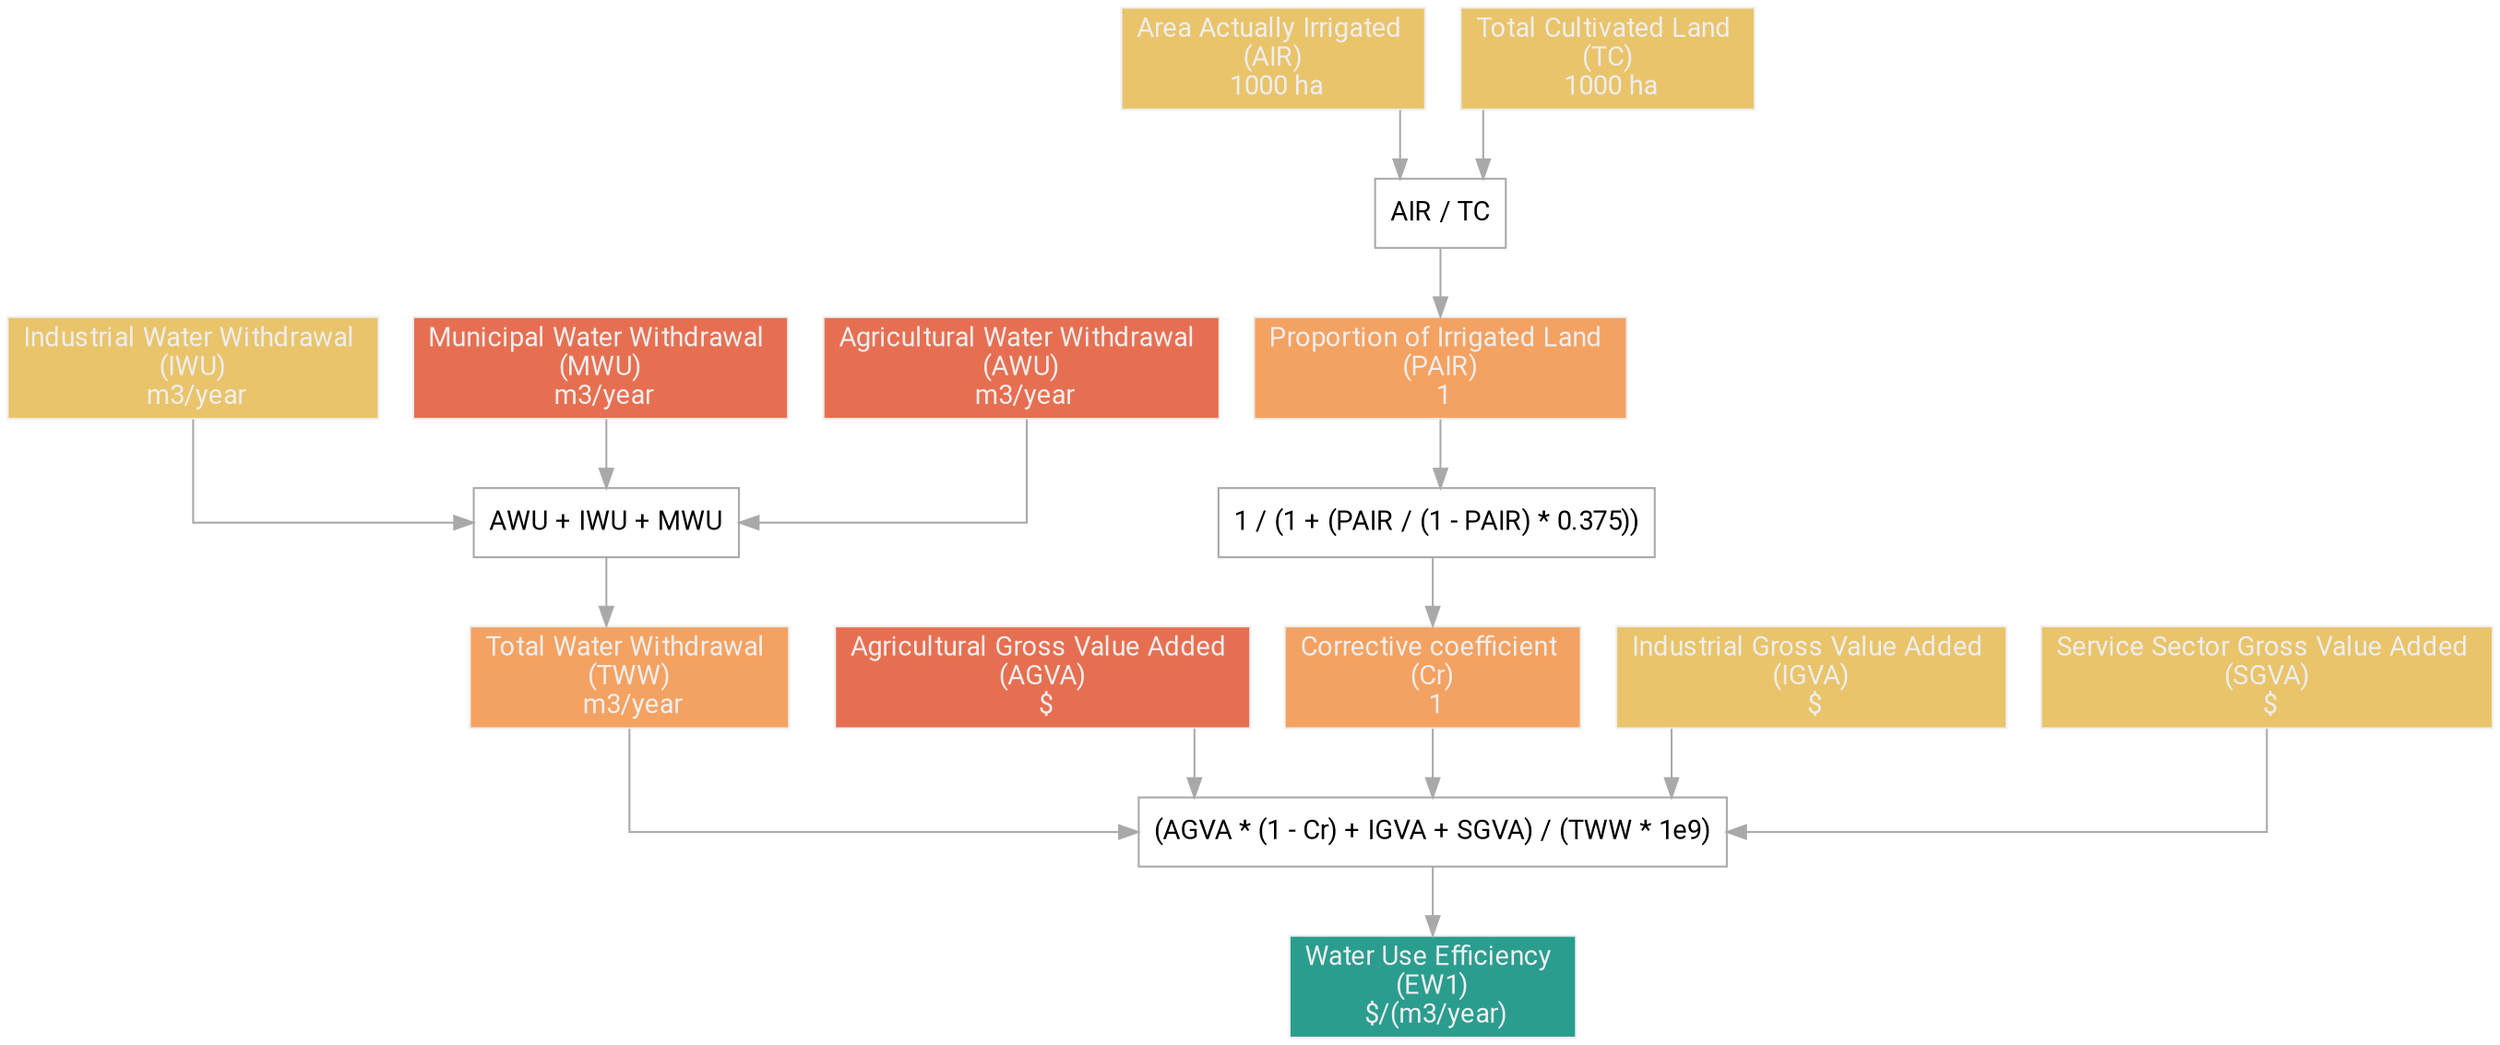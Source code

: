 digraph {
	graph [splines=ortho]
	IWU [label=IWU color="#eeeeee" fillcolor="#e9c46a" fontcolor="#eeeeee" fontname=roboto label="Industrial Water Withdrawal 
 (IWU) 
 m3/year" peripheries=1 shape=rectangle style=filled]
	AIR [label=AIR color="#eeeeee" fillcolor="#e9c46a" fontcolor="#eeeeee" fontname=roboto label="Area Actually Irrigated 
 (AIR) 
 1000 ha" peripheries=1 shape=rectangle style=filled]
	MWU [label=MWU color="#eeeeee" fillcolor="#e76f51" fontcolor="#eeeeee" fontname=roboto label="Municipal Water Withdrawal 
 (MWU) 
 m3/year" peripheries=1 shape=rectangle style=filled]
	AWU [label=AWU color="#eeeeee" fillcolor="#e76f51" fontcolor="#eeeeee" fontname=roboto label="Agricultural Water Withdrawal 
 (AWU) 
 m3/year" peripheries=1 shape=rectangle style=filled]
	TWW [label=TWW color="#eeeeee" fillcolor="#f4a261" fontcolor="#eeeeee" fontname=roboto label="Total Water Withdrawal 
 (TWW) 
 m3/year" peripheries=1 shape=rectangle style=filled]
	TWW_comp [label=TWW_comp color="#A9A9A9" fillcolor="#e76f51" fontcolor="#000000" fontname=roboto label="AWU + IWU + MWU" peripheries=1 shape=rectangle style=""]
	AGVA [label=AGVA color="#eeeeee" fillcolor="#e76f51" fontcolor="#eeeeee" fontname=roboto label="Agricultural Gross Value Added 
 (AGVA) 
 $" peripheries=1 shape=rectangle style=filled]
	TC [label=TC color="#eeeeee" fillcolor="#e9c46a" fontcolor="#eeeeee" fontname=roboto label="Total Cultivated Land 
 (TC) 
 1000 ha" peripheries=1 shape=rectangle style=filled]
	PAIR [label=PAIR color="#eeeeee" fillcolor="#f4a261" fontcolor="#eeeeee" fontname=roboto label="Proportion of Irrigated Land 
 (PAIR) 
 1" peripheries=1 shape=rectangle style=filled]
	PAIR_comp [label=PAIR_comp color="#A9A9A9" fillcolor="#e76f51" fontcolor="#000000" fontname=roboto label="AIR / TC" peripheries=1 shape=rectangle style=""]
	Cr [label=Cr color="#eeeeee" fillcolor="#f4a261" fontcolor="#eeeeee" fontname=roboto label="Corrective coefficient 
 (Cr) 
 1" peripheries=1 shape=rectangle style=filled]
	Cr_comp [label=Cr_comp color="#A9A9A9" fillcolor="#e76f51" fontcolor="#000000" fontname=roboto label="1 / (1 + (PAIR / (1 - PAIR) * 0.375))" peripheries=1 shape=rectangle style=""]
	IGVA [label=IGVA color="#eeeeee" fillcolor="#e9c46a" fontcolor="#eeeeee" fontname=roboto label="Industrial Gross Value Added 
 (IGVA) 
 $" peripheries=1 shape=rectangle style=filled]
	SGVA [label=SGVA color="#eeeeee" fillcolor="#e9c46a" fontcolor="#eeeeee" fontname=roboto label="Service Sector Gross Value Added 
 (SGVA) 
 $" peripheries=1 shape=rectangle style=filled]
	EW1 [label=EW1 color="#eeeeee" fillcolor="#2a9d8f" fontcolor="#eeeeee" fontname=roboto label="Water Use Efficiency 
 (EW1) 
 $/(m3/year)" peripheries=1 shape=rectangle style=filled]
	EW1_comp [label=EW1_comp color="#A9A9A9" fillcolor="#e76f51" fontcolor="#000000" fontname=roboto label="(AGVA * (1 - Cr) + IGVA + SGVA) / (TWW * 1e9)" peripheries=1 shape=rectangle style=""]
	IWU -> TWW_comp [color="#A9A9A9"]
	AIR -> PAIR_comp [color="#A9A9A9"]
	MWU -> TWW_comp [color="#A9A9A9"]
	AWU -> TWW_comp [color="#A9A9A9"]
	TWW -> EW1_comp [color="#A9A9A9"]
	TWW_comp -> TWW [color="#A9A9A9"]
	AGVA -> EW1_comp [color="#A9A9A9"]
	TC -> PAIR_comp [color="#A9A9A9"]
	PAIR -> Cr_comp [color="#A9A9A9"]
	PAIR_comp -> PAIR [color="#A9A9A9"]
	Cr -> EW1_comp [color="#A9A9A9"]
	Cr_comp -> Cr [color="#A9A9A9"]
	IGVA -> EW1_comp [color="#A9A9A9"]
	SGVA -> EW1_comp [color="#A9A9A9"]
	EW1_comp -> EW1 [color="#A9A9A9"]
}
